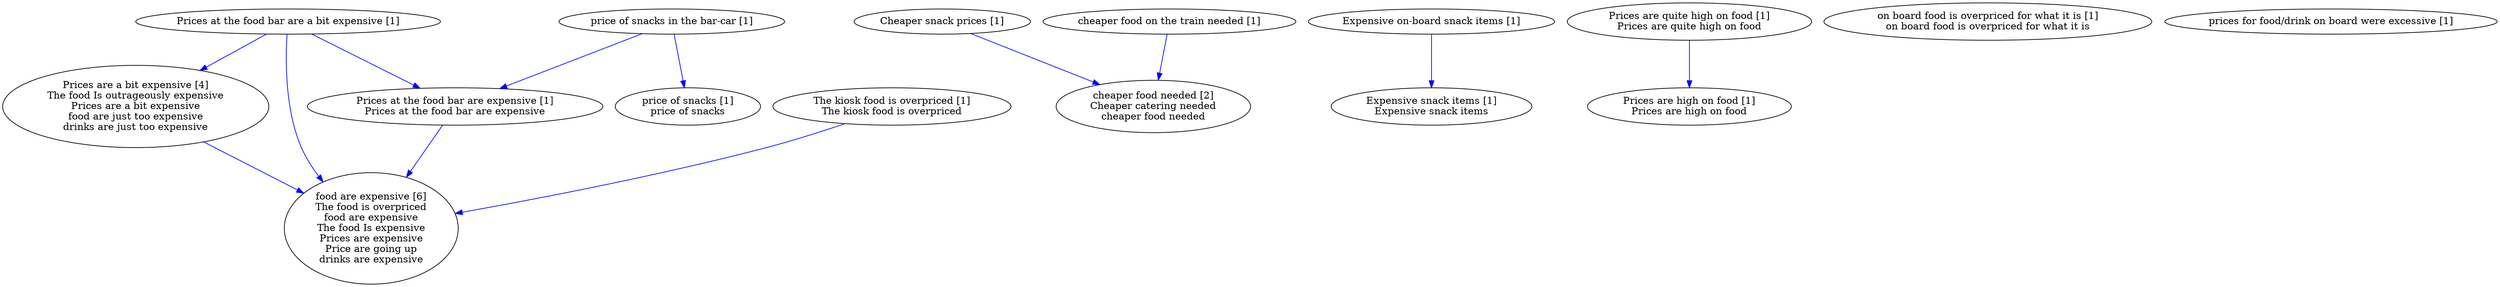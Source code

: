digraph collapsedGraph {
"Prices are a bit expensive [4]\nThe food Is outrageously expensive\nPrices are a bit expensive\nfood are just too expensive\ndrinks are just too expensive""cheaper food needed [2]\nCheaper catering needed\ncheaper food needed""food are expensive [6]\nThe food is overpriced\nfood are expensive\nThe food Is expensive\nPrices are expensive\nPrice are going up\ndrinks are expensive""Cheaper snack prices [1]""Expensive on-board snack items [1]""Expensive snack items [1]\nExpensive snack items""Prices are quite high on food [1]\nPrices are quite high on food""Prices are high on food [1]\nPrices are high on food""Prices at the food bar are a bit expensive [1]""Prices at the food bar are expensive [1]\nPrices at the food bar are expensive""The kiosk food is overpriced [1]\nThe kiosk food is overpriced""cheaper food on the train needed [1]""on board food is overpriced for what it is [1]\non board food is overpriced for what it is""price of snacks in the bar-car [1]""price of snacks [1]\nprice of snacks""prices for food/drink on board were excessive [1]""Expensive on-board snack items [1]" -> "Expensive snack items [1]\nExpensive snack items" [color=blue]
"Prices are quite high on food [1]\nPrices are quite high on food" -> "Prices are high on food [1]\nPrices are high on food" [color=blue]
"Prices at the food bar are a bit expensive [1]" -> "Prices at the food bar are expensive [1]\nPrices at the food bar are expensive" [color=blue]
"Prices at the food bar are expensive [1]\nPrices at the food bar are expensive" -> "food are expensive [6]\nThe food is overpriced\nfood are expensive\nThe food Is expensive\nPrices are expensive\nPrice are going up\ndrinks are expensive" [color=blue]
"Prices at the food bar are a bit expensive [1]" -> "food are expensive [6]\nThe food is overpriced\nfood are expensive\nThe food Is expensive\nPrices are expensive\nPrice are going up\ndrinks are expensive" [color=blue]
"Prices at the food bar are a bit expensive [1]" -> "Prices are a bit expensive [4]\nThe food Is outrageously expensive\nPrices are a bit expensive\nfood are just too expensive\ndrinks are just too expensive" [color=blue]
"Prices are a bit expensive [4]\nThe food Is outrageously expensive\nPrices are a bit expensive\nfood are just too expensive\ndrinks are just too expensive" -> "food are expensive [6]\nThe food is overpriced\nfood are expensive\nThe food Is expensive\nPrices are expensive\nPrice are going up\ndrinks are expensive" [color=blue]
"The kiosk food is overpriced [1]\nThe kiosk food is overpriced" -> "food are expensive [6]\nThe food is overpriced\nfood are expensive\nThe food Is expensive\nPrices are expensive\nPrice are going up\ndrinks are expensive" [color=blue]
"Cheaper snack prices [1]" -> "cheaper food needed [2]\nCheaper catering needed\ncheaper food needed" [color=blue]
"cheaper food on the train needed [1]" -> "cheaper food needed [2]\nCheaper catering needed\ncheaper food needed" [color=blue]
"price of snacks in the bar-car [1]" -> "price of snacks [1]\nprice of snacks" [color=blue]
"price of snacks in the bar-car [1]" -> "Prices at the food bar are expensive [1]\nPrices at the food bar are expensive" [color=blue]
}
